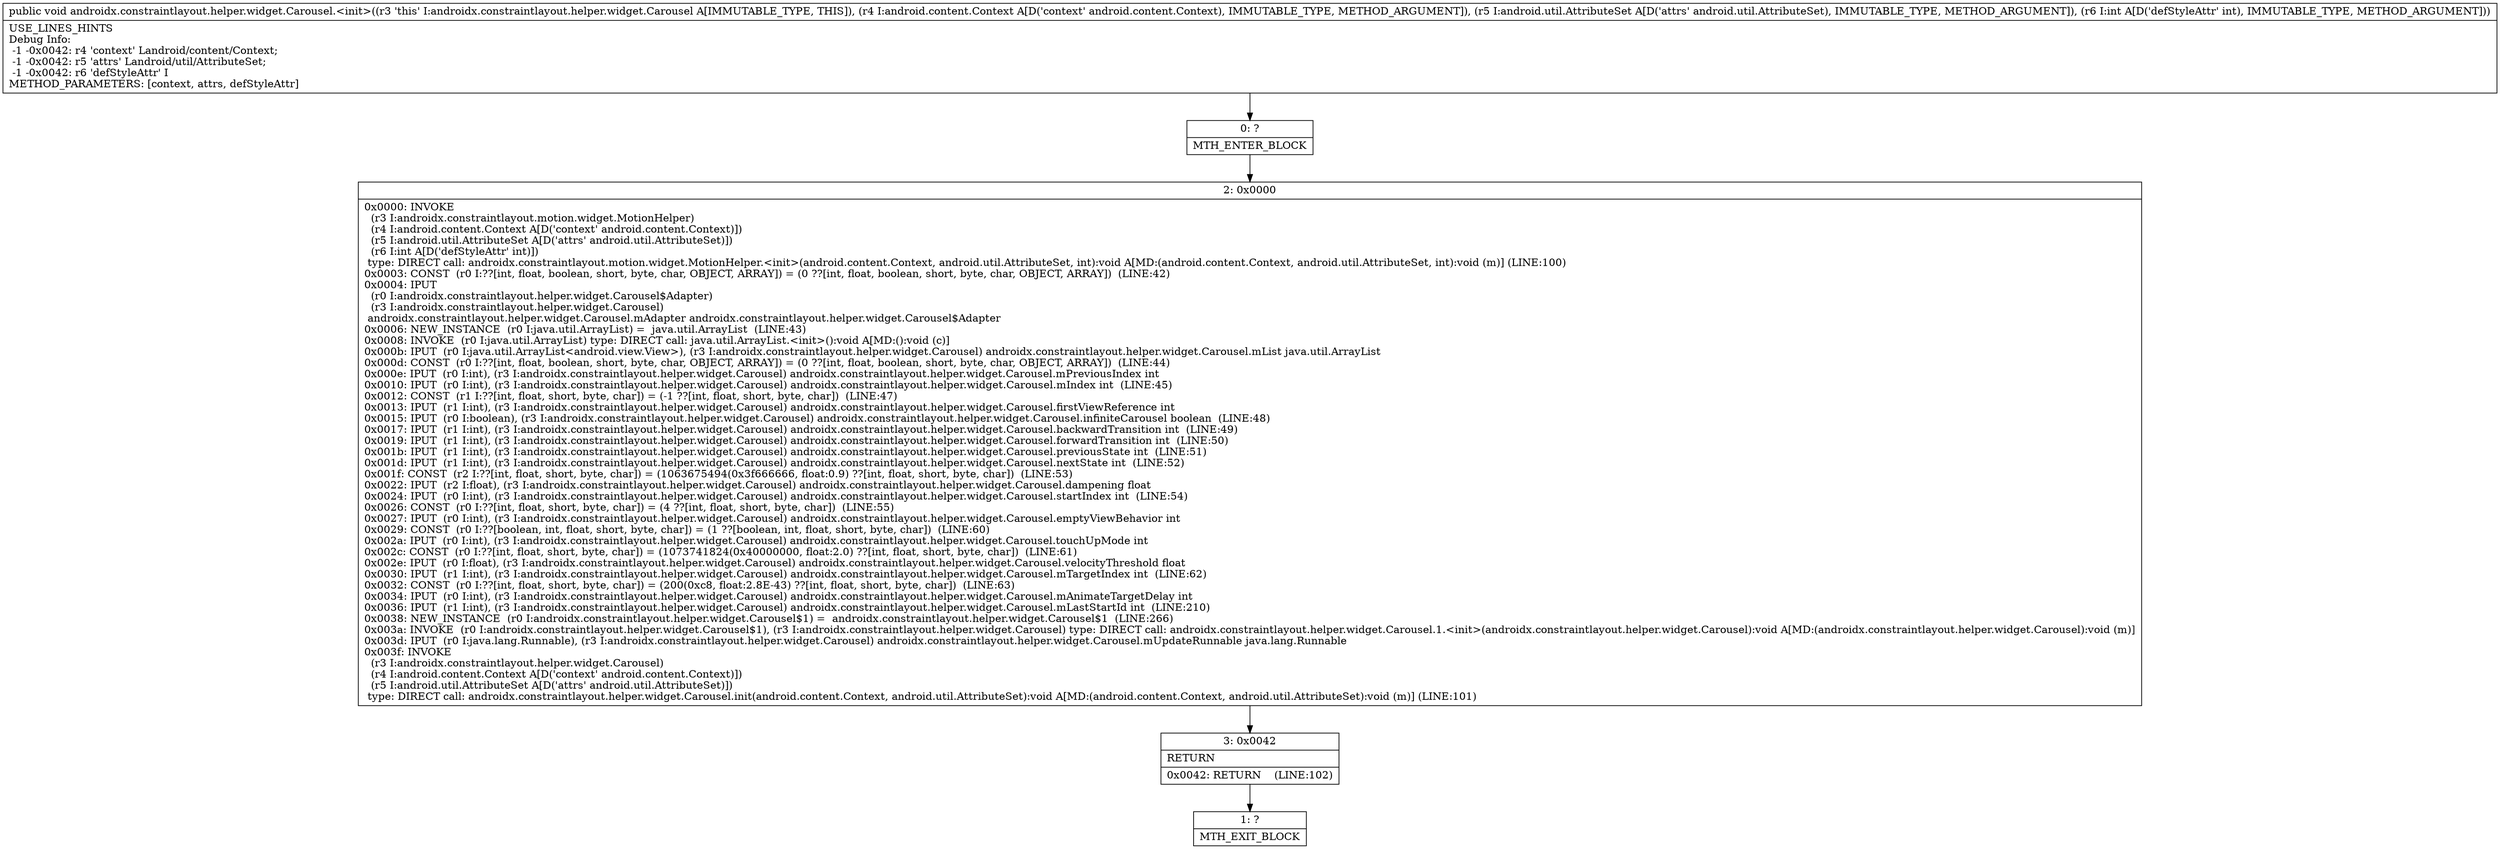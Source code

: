 digraph "CFG forandroidx.constraintlayout.helper.widget.Carousel.\<init\>(Landroid\/content\/Context;Landroid\/util\/AttributeSet;I)V" {
Node_0 [shape=record,label="{0\:\ ?|MTH_ENTER_BLOCK\l}"];
Node_2 [shape=record,label="{2\:\ 0x0000|0x0000: INVOKE  \l  (r3 I:androidx.constraintlayout.motion.widget.MotionHelper)\l  (r4 I:android.content.Context A[D('context' android.content.Context)])\l  (r5 I:android.util.AttributeSet A[D('attrs' android.util.AttributeSet)])\l  (r6 I:int A[D('defStyleAttr' int)])\l type: DIRECT call: androidx.constraintlayout.motion.widget.MotionHelper.\<init\>(android.content.Context, android.util.AttributeSet, int):void A[MD:(android.content.Context, android.util.AttributeSet, int):void (m)] (LINE:100)\l0x0003: CONST  (r0 I:??[int, float, boolean, short, byte, char, OBJECT, ARRAY]) = (0 ??[int, float, boolean, short, byte, char, OBJECT, ARRAY])  (LINE:42)\l0x0004: IPUT  \l  (r0 I:androidx.constraintlayout.helper.widget.Carousel$Adapter)\l  (r3 I:androidx.constraintlayout.helper.widget.Carousel)\l androidx.constraintlayout.helper.widget.Carousel.mAdapter androidx.constraintlayout.helper.widget.Carousel$Adapter \l0x0006: NEW_INSTANCE  (r0 I:java.util.ArrayList) =  java.util.ArrayList  (LINE:43)\l0x0008: INVOKE  (r0 I:java.util.ArrayList) type: DIRECT call: java.util.ArrayList.\<init\>():void A[MD:():void (c)]\l0x000b: IPUT  (r0 I:java.util.ArrayList\<android.view.View\>), (r3 I:androidx.constraintlayout.helper.widget.Carousel) androidx.constraintlayout.helper.widget.Carousel.mList java.util.ArrayList \l0x000d: CONST  (r0 I:??[int, float, boolean, short, byte, char, OBJECT, ARRAY]) = (0 ??[int, float, boolean, short, byte, char, OBJECT, ARRAY])  (LINE:44)\l0x000e: IPUT  (r0 I:int), (r3 I:androidx.constraintlayout.helper.widget.Carousel) androidx.constraintlayout.helper.widget.Carousel.mPreviousIndex int \l0x0010: IPUT  (r0 I:int), (r3 I:androidx.constraintlayout.helper.widget.Carousel) androidx.constraintlayout.helper.widget.Carousel.mIndex int  (LINE:45)\l0x0012: CONST  (r1 I:??[int, float, short, byte, char]) = (\-1 ??[int, float, short, byte, char])  (LINE:47)\l0x0013: IPUT  (r1 I:int), (r3 I:androidx.constraintlayout.helper.widget.Carousel) androidx.constraintlayout.helper.widget.Carousel.firstViewReference int \l0x0015: IPUT  (r0 I:boolean), (r3 I:androidx.constraintlayout.helper.widget.Carousel) androidx.constraintlayout.helper.widget.Carousel.infiniteCarousel boolean  (LINE:48)\l0x0017: IPUT  (r1 I:int), (r3 I:androidx.constraintlayout.helper.widget.Carousel) androidx.constraintlayout.helper.widget.Carousel.backwardTransition int  (LINE:49)\l0x0019: IPUT  (r1 I:int), (r3 I:androidx.constraintlayout.helper.widget.Carousel) androidx.constraintlayout.helper.widget.Carousel.forwardTransition int  (LINE:50)\l0x001b: IPUT  (r1 I:int), (r3 I:androidx.constraintlayout.helper.widget.Carousel) androidx.constraintlayout.helper.widget.Carousel.previousState int  (LINE:51)\l0x001d: IPUT  (r1 I:int), (r3 I:androidx.constraintlayout.helper.widget.Carousel) androidx.constraintlayout.helper.widget.Carousel.nextState int  (LINE:52)\l0x001f: CONST  (r2 I:??[int, float, short, byte, char]) = (1063675494(0x3f666666, float:0.9) ??[int, float, short, byte, char])  (LINE:53)\l0x0022: IPUT  (r2 I:float), (r3 I:androidx.constraintlayout.helper.widget.Carousel) androidx.constraintlayout.helper.widget.Carousel.dampening float \l0x0024: IPUT  (r0 I:int), (r3 I:androidx.constraintlayout.helper.widget.Carousel) androidx.constraintlayout.helper.widget.Carousel.startIndex int  (LINE:54)\l0x0026: CONST  (r0 I:??[int, float, short, byte, char]) = (4 ??[int, float, short, byte, char])  (LINE:55)\l0x0027: IPUT  (r0 I:int), (r3 I:androidx.constraintlayout.helper.widget.Carousel) androidx.constraintlayout.helper.widget.Carousel.emptyViewBehavior int \l0x0029: CONST  (r0 I:??[boolean, int, float, short, byte, char]) = (1 ??[boolean, int, float, short, byte, char])  (LINE:60)\l0x002a: IPUT  (r0 I:int), (r3 I:androidx.constraintlayout.helper.widget.Carousel) androidx.constraintlayout.helper.widget.Carousel.touchUpMode int \l0x002c: CONST  (r0 I:??[int, float, short, byte, char]) = (1073741824(0x40000000, float:2.0) ??[int, float, short, byte, char])  (LINE:61)\l0x002e: IPUT  (r0 I:float), (r3 I:androidx.constraintlayout.helper.widget.Carousel) androidx.constraintlayout.helper.widget.Carousel.velocityThreshold float \l0x0030: IPUT  (r1 I:int), (r3 I:androidx.constraintlayout.helper.widget.Carousel) androidx.constraintlayout.helper.widget.Carousel.mTargetIndex int  (LINE:62)\l0x0032: CONST  (r0 I:??[int, float, short, byte, char]) = (200(0xc8, float:2.8E\-43) ??[int, float, short, byte, char])  (LINE:63)\l0x0034: IPUT  (r0 I:int), (r3 I:androidx.constraintlayout.helper.widget.Carousel) androidx.constraintlayout.helper.widget.Carousel.mAnimateTargetDelay int \l0x0036: IPUT  (r1 I:int), (r3 I:androidx.constraintlayout.helper.widget.Carousel) androidx.constraintlayout.helper.widget.Carousel.mLastStartId int  (LINE:210)\l0x0038: NEW_INSTANCE  (r0 I:androidx.constraintlayout.helper.widget.Carousel$1) =  androidx.constraintlayout.helper.widget.Carousel$1  (LINE:266)\l0x003a: INVOKE  (r0 I:androidx.constraintlayout.helper.widget.Carousel$1), (r3 I:androidx.constraintlayout.helper.widget.Carousel) type: DIRECT call: androidx.constraintlayout.helper.widget.Carousel.1.\<init\>(androidx.constraintlayout.helper.widget.Carousel):void A[MD:(androidx.constraintlayout.helper.widget.Carousel):void (m)]\l0x003d: IPUT  (r0 I:java.lang.Runnable), (r3 I:androidx.constraintlayout.helper.widget.Carousel) androidx.constraintlayout.helper.widget.Carousel.mUpdateRunnable java.lang.Runnable \l0x003f: INVOKE  \l  (r3 I:androidx.constraintlayout.helper.widget.Carousel)\l  (r4 I:android.content.Context A[D('context' android.content.Context)])\l  (r5 I:android.util.AttributeSet A[D('attrs' android.util.AttributeSet)])\l type: DIRECT call: androidx.constraintlayout.helper.widget.Carousel.init(android.content.Context, android.util.AttributeSet):void A[MD:(android.content.Context, android.util.AttributeSet):void (m)] (LINE:101)\l}"];
Node_3 [shape=record,label="{3\:\ 0x0042|RETURN\l|0x0042: RETURN    (LINE:102)\l}"];
Node_1 [shape=record,label="{1\:\ ?|MTH_EXIT_BLOCK\l}"];
MethodNode[shape=record,label="{public void androidx.constraintlayout.helper.widget.Carousel.\<init\>((r3 'this' I:androidx.constraintlayout.helper.widget.Carousel A[IMMUTABLE_TYPE, THIS]), (r4 I:android.content.Context A[D('context' android.content.Context), IMMUTABLE_TYPE, METHOD_ARGUMENT]), (r5 I:android.util.AttributeSet A[D('attrs' android.util.AttributeSet), IMMUTABLE_TYPE, METHOD_ARGUMENT]), (r6 I:int A[D('defStyleAttr' int), IMMUTABLE_TYPE, METHOD_ARGUMENT]))  | USE_LINES_HINTS\lDebug Info:\l  \-1 \-0x0042: r4 'context' Landroid\/content\/Context;\l  \-1 \-0x0042: r5 'attrs' Landroid\/util\/AttributeSet;\l  \-1 \-0x0042: r6 'defStyleAttr' I\lMETHOD_PARAMETERS: [context, attrs, defStyleAttr]\l}"];
MethodNode -> Node_0;Node_0 -> Node_2;
Node_2 -> Node_3;
Node_3 -> Node_1;
}

